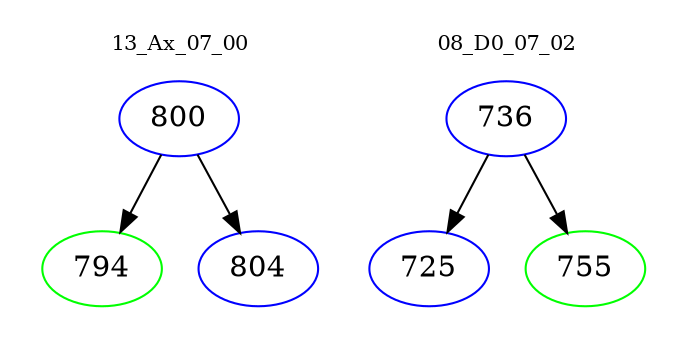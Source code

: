 digraph{
subgraph cluster_0 {
color = white
label = "13_Ax_07_00";
fontsize=10;
T0_800 [label="800", color="blue"]
T0_800 -> T0_794 [color="black"]
T0_794 [label="794", color="green"]
T0_800 -> T0_804 [color="black"]
T0_804 [label="804", color="blue"]
}
subgraph cluster_1 {
color = white
label = "08_D0_07_02";
fontsize=10;
T1_736 [label="736", color="blue"]
T1_736 -> T1_725 [color="black"]
T1_725 [label="725", color="blue"]
T1_736 -> T1_755 [color="black"]
T1_755 [label="755", color="green"]
}
}
